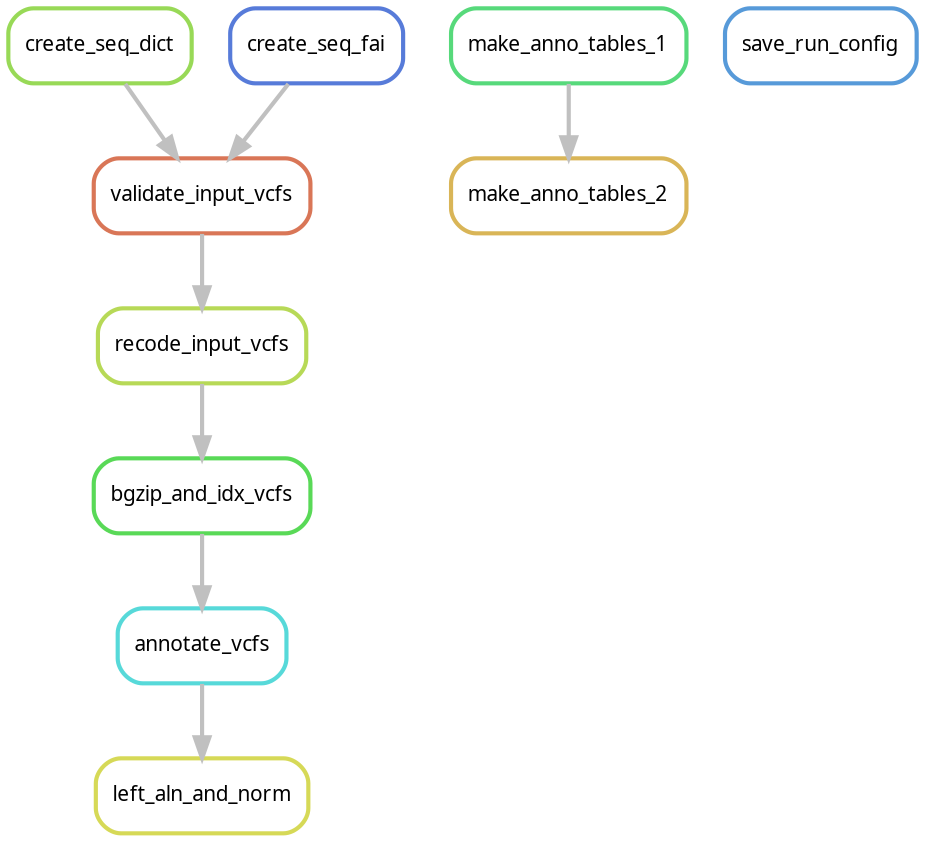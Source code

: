 digraph snakemake_dag {
    graph[bgcolor=white, margin=0];
    node[shape=box, style=rounded, fontname=sans,                 fontsize=10, penwidth=2];
    edge[penwidth=2, color=grey];
	0[label = "left_aln_and_norm", color = "0.17 0.6 0.85", style="rounded"];
	1[label = "recode_input_vcfs", color = "0.21 0.6 0.85", style="rounded"];
	2[label = "create_seq_dict", color = "0.25 0.6 0.85", style="rounded"];
	3[label = "make_anno_tables_1", color = "0.38 0.6 0.85", style="rounded"];
	/*4[label = "conversions", color = "0.42 0.6 0.85", style="rounded"];*/
	5[label = "validate_input_vcfs", color = "0.04 0.6 0.85", style="rounded"];
	6[label = "bgzip_and_idx_vcfs", color = "0.33 0.6 0.85", style="rounded"];
	7[label = "make_anno_tables_2", color = "0.12 0.6 0.85", style="rounded"];
	8[label = "annotate_vcfs", color = "0.50 0.6 0.85", style="rounded"];
	9[label = "create_seq_fai", color = "0.62 0.6 0.85", style="rounded"];
	10[label = "save_run_config", color = "0.58 0.6 0.85", style="rounded"];
	8 -> 0
	5 -> 1
	/*5 -> 4
	7 -> 4
	0 -> 4
	1 -> 4
	6 -> 4
	3 -> 4
	8 -> 4
	10 -> 4*/
	2 -> 5
	9 -> 5
	1 -> 6
	3 -> 7
	6 -> 8
}
